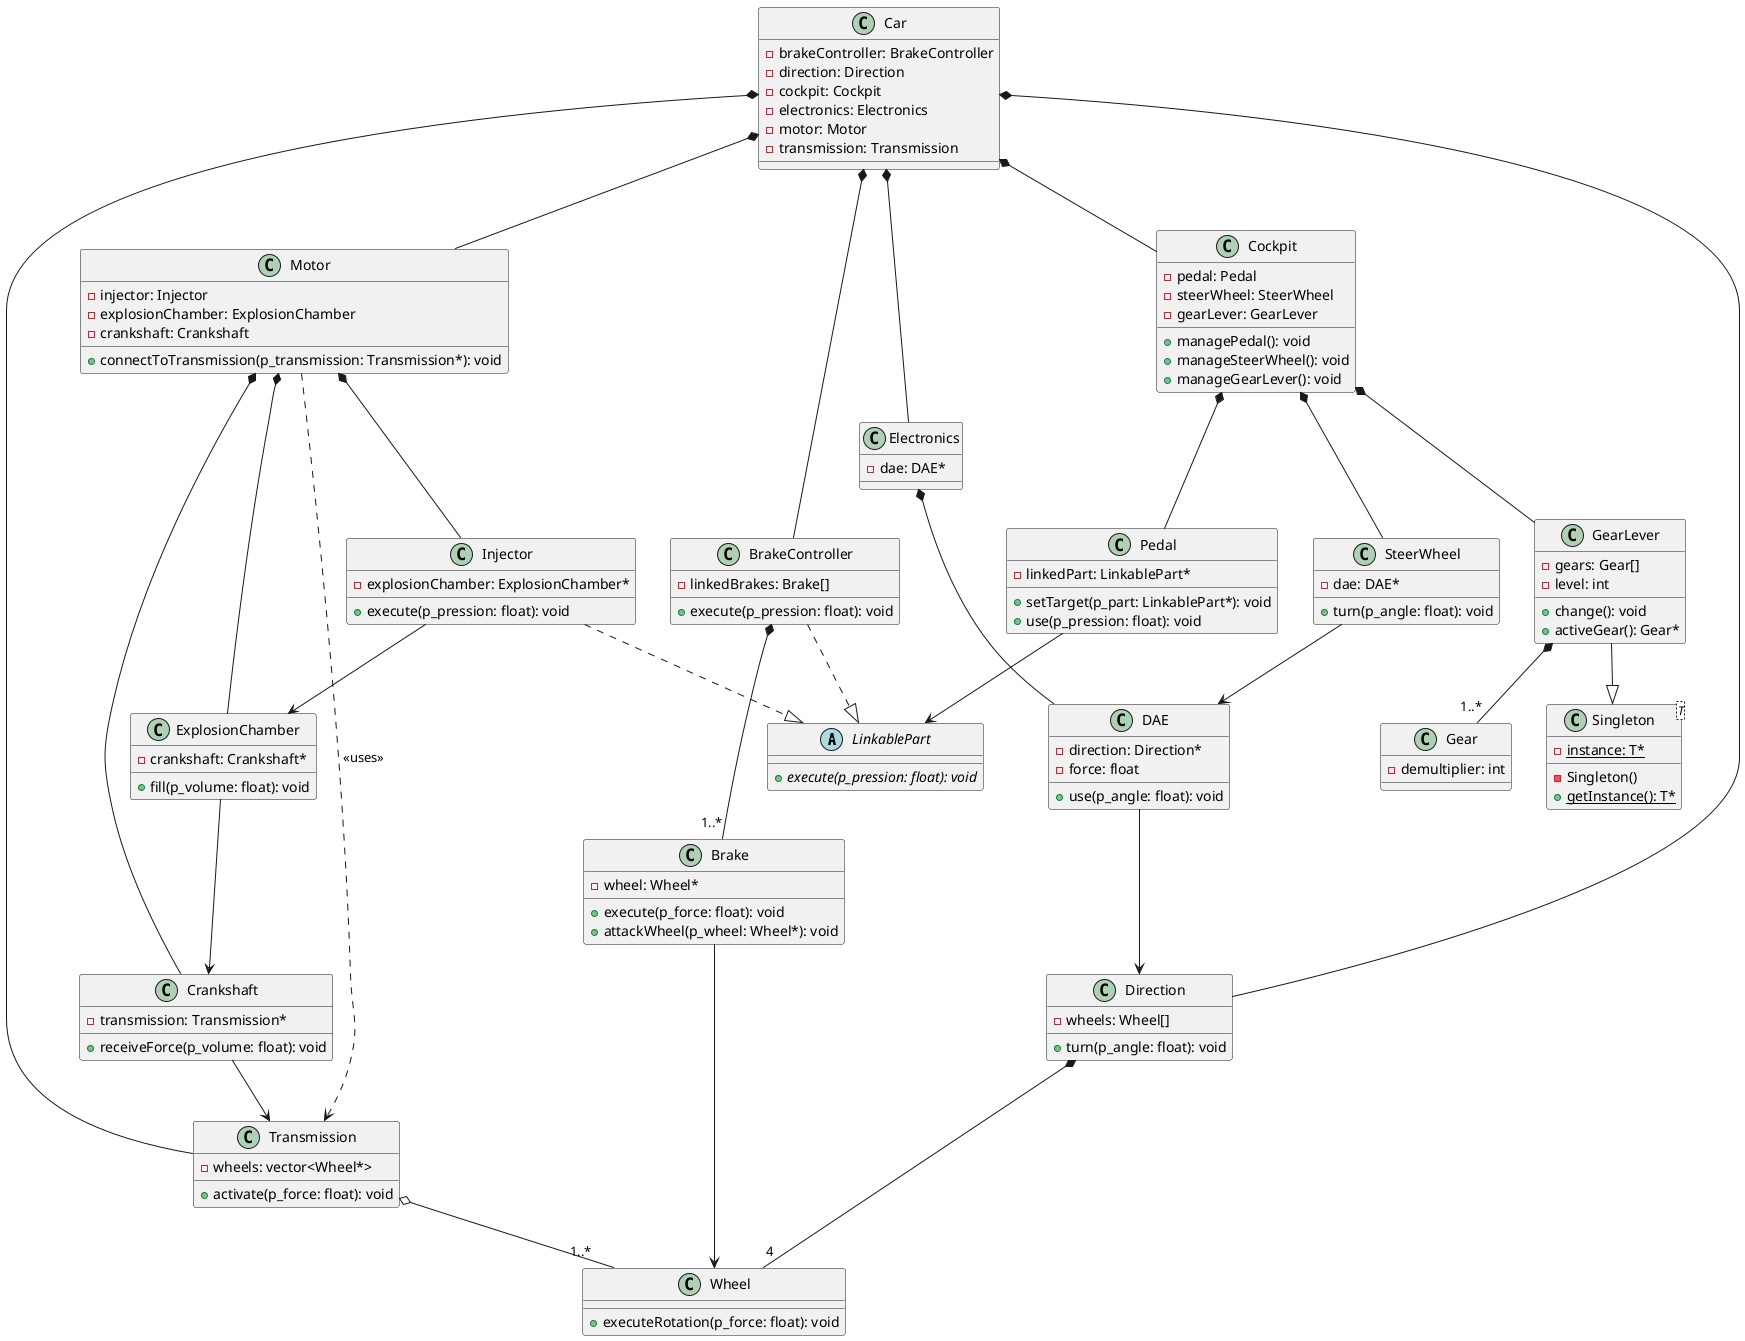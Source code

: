 @startuml Subject

/' Interface/Abstract Class '/
abstract class LinkablePart {
  + {abstract} execute(p_pression: float): void
}

/' Basic Components '/
class Wheel {
  + executeRotation(p_force: float): void
}

class Gear {
  - demultiplier: int
}

/' Singleton Pattern '/
class "Singleton<T>" as Singleton {
  - {static} instance: T*
  - Singleton()
  + {static} getInstance(): T*
}

class GearLever {
  - gears: Gear[]
  - level: int
  + change(): void
  + activeGear(): Gear*
}

/' Transmission System '/
class Transmission {
  - wheels: vector<Wheel*>
  + activate(p_force: float): void
}

class Crankshaft {
  - transmission: Transmission*
  + receiveForce(p_volume: float): void
}

class ExplosionChamber {
  - crankshaft: Crankshaft*
  + fill(p_volume: float): void
}

class Injector {
  - explosionChamber: ExplosionChamber*
  + execute(p_pression: float): void
}

class Motor {
  - injector: Injector
  - explosionChamber: ExplosionChamber
  - crankshaft: Crankshaft
  + connectToTransmission(p_transmission: Transmission*): void
}

/' Control Systems '/
class Pedal {
  - linkedPart: LinkablePart*
  + setTarget(p_part: LinkablePart*): void
  + use(p_pression: float): void
}

class Direction {
  - wheels: Wheel[]
  + turn(p_angle: float): void
}

class DAE {
  - direction: Direction*
  - force: float
  + use(p_angle: float): void
}

class SteerWheel {
  - dae: DAE*
  + turn(p_angle: float): void
}

class Brake {
  - wheel: Wheel*
  + execute(p_force: float): void
  + attackWheel(p_wheel: Wheel*): void
}

class BrakeController {
  - linkedBrakes: Brake[]
  + execute(p_pression: float): void
}

/' High Level Components '/
class Cockpit {
  - pedal: Pedal
  - steerWheel: SteerWheel
  - gearLever: GearLever
  + managePedal(): void
  + manageSteerWheel(): void
  + manageGearLever(): void
}

class Electronics {
  - dae: DAE*
}

class Car {
  - brakeController: BrakeController
  - direction: Direction
  - cockpit: Cockpit
  - electronics: Electronics
  - motor: Motor
  - transmission: Transmission
}

/' Inheritance '/
GearLever --|> Singleton
Injector ..|> LinkablePart
BrakeController ..|> LinkablePart

/' Composition (filled diamond) '/
Car *-- BrakeController
Car *-- Direction
Car *-- Transmission
Car *-- Motor
Car *-- Electronics
Car *-- Cockpit

Motor *-- Injector
Motor *-- ExplosionChamber
Motor *-- Crankshaft

Cockpit *-- Pedal
Cockpit *-- SteerWheel
Cockpit *-- GearLever

GearLever *-- "1..*" Gear
Direction *-- "4" Wheel
BrakeController *-- "1..*" Brake

Electronics *-- DAE

/' Aggregation (hollow diamond) '/
Transmission o-- "1..*" Wheel

/' Association '/
Crankshaft --> Transmission
ExplosionChamber --> Crankshaft
Injector --> ExplosionChamber
Pedal --> LinkablePart
Brake --> Wheel
SteerWheel --> DAE
DAE --> Direction
Motor ..> Transmission : <<uses>>

@enduml